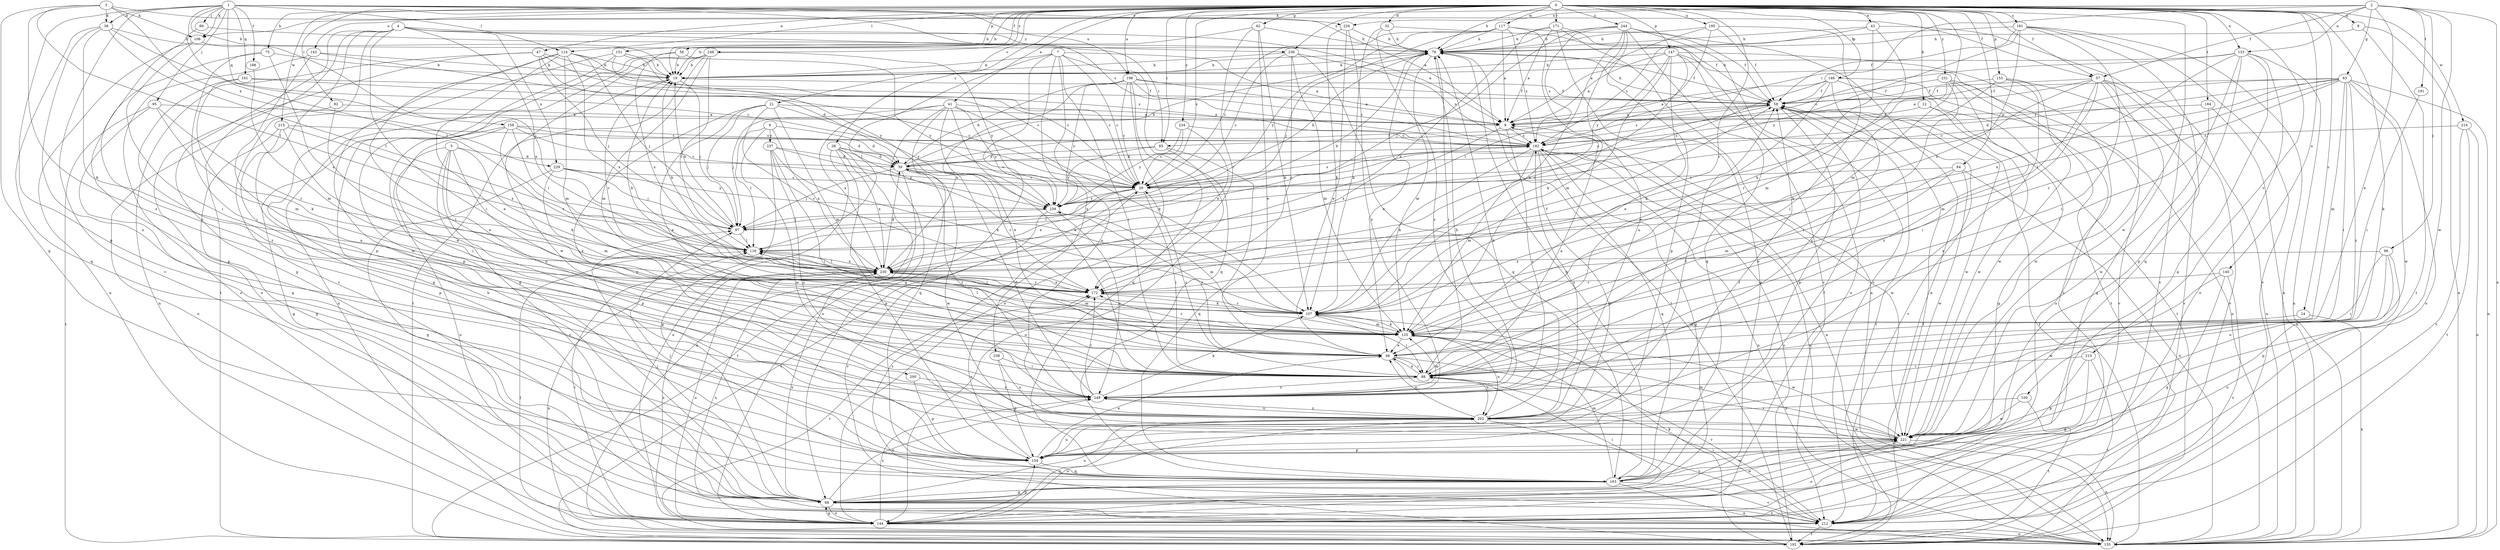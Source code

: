 strict digraph  {
0;
1;
2;
3;
4;
5;
6;
7;
8;
9;
12;
19;
21;
24;
28;
29;
32;
38;
39;
41;
43;
47;
48;
56;
57;
58;
62;
63;
68;
75;
78;
82;
84;
85;
88;
89;
95;
96;
97;
100;
106;
107;
114;
116;
117;
125;
133;
135;
140;
143;
144;
146;
147;
151;
153;
154;
158;
161;
163;
171;
172;
181;
182;
184;
188;
191;
192;
195;
198;
200;
202;
210;
212;
214;
215;
221;
226;
229;
230;
231;
234;
236;
237;
238;
239;
244;
248;
249;
0 -> 8  [label=a];
0 -> 12  [label=b];
0 -> 19  [label=b];
0 -> 21  [label=c];
0 -> 24  [label=c];
0 -> 28  [label=c];
0 -> 29  [label=c];
0 -> 32  [label=d];
0 -> 41  [label=e];
0 -> 43  [label=e];
0 -> 47  [label=e];
0 -> 56  [label=f];
0 -> 57  [label=f];
0 -> 62  [label=g];
0 -> 75  [label=h];
0 -> 78  [label=h];
0 -> 82  [label=i];
0 -> 84  [label=i];
0 -> 85  [label=i];
0 -> 100  [label=k];
0 -> 114  [label=l];
0 -> 117  [label=m];
0 -> 125  [label=m];
0 -> 133  [label=n];
0 -> 140  [label=o];
0 -> 143  [label=o];
0 -> 146  [label=p];
0 -> 147  [label=p];
0 -> 151  [label=p];
0 -> 153  [label=p];
0 -> 171  [label=r];
0 -> 172  [label=r];
0 -> 181  [label=s];
0 -> 184  [label=t];
0 -> 195  [label=u];
0 -> 198  [label=u];
0 -> 210  [label=v];
0 -> 214  [label=w];
0 -> 215  [label=w];
0 -> 221  [label=w];
0 -> 231  [label=y];
0 -> 234  [label=y];
0 -> 236  [label=y];
0 -> 244  [label=z];
0 -> 248  [label=z];
1 -> 9  [label=a];
1 -> 19  [label=b];
1 -> 38  [label=d];
1 -> 89  [label=j];
1 -> 95  [label=j];
1 -> 106  [label=k];
1 -> 114  [label=l];
1 -> 116  [label=l];
1 -> 154  [label=p];
1 -> 158  [label=q];
1 -> 161  [label=q];
1 -> 182  [label=s];
1 -> 188  [label=t];
1 -> 198  [label=u];
1 -> 212  [label=v];
1 -> 226  [label=x];
2 -> 48  [label=e];
2 -> 57  [label=f];
2 -> 63  [label=g];
2 -> 85  [label=i];
2 -> 96  [label=j];
2 -> 106  [label=k];
2 -> 133  [label=n];
2 -> 135  [label=n];
2 -> 191  [label=t];
2 -> 221  [label=w];
2 -> 226  [label=x];
3 -> 38  [label=d];
3 -> 57  [label=f];
3 -> 106  [label=k];
3 -> 116  [label=l];
3 -> 163  [label=q];
3 -> 229  [label=x];
3 -> 249  [label=z];
4 -> 9  [label=a];
4 -> 68  [label=g];
4 -> 85  [label=i];
4 -> 88  [label=i];
4 -> 154  [label=p];
4 -> 192  [label=t];
4 -> 212  [label=v];
4 -> 229  [label=x];
4 -> 230  [label=x];
4 -> 236  [label=y];
5 -> 39  [label=d];
5 -> 107  [label=k];
5 -> 144  [label=o];
5 -> 154  [label=p];
5 -> 200  [label=u];
5 -> 212  [label=v];
5 -> 249  [label=z];
6 -> 39  [label=d];
6 -> 116  [label=l];
6 -> 221  [label=w];
6 -> 230  [label=x];
6 -> 237  [label=y];
7 -> 9  [label=a];
7 -> 19  [label=b];
7 -> 29  [label=c];
7 -> 68  [label=g];
7 -> 88  [label=i];
7 -> 116  [label=l];
7 -> 163  [label=q];
7 -> 202  [label=u];
7 -> 238  [label=y];
8 -> 78  [label=h];
8 -> 135  [label=n];
8 -> 192  [label=t];
9 -> 182  [label=s];
9 -> 230  [label=x];
9 -> 249  [label=z];
12 -> 9  [label=a];
12 -> 68  [label=g];
12 -> 221  [label=w];
19 -> 58  [label=f];
19 -> 78  [label=h];
19 -> 97  [label=j];
19 -> 172  [label=r];
21 -> 9  [label=a];
21 -> 48  [label=e];
21 -> 97  [label=j];
21 -> 125  [label=m];
21 -> 172  [label=r];
21 -> 239  [label=y];
21 -> 249  [label=z];
24 -> 125  [label=m];
24 -> 135  [label=n];
28 -> 29  [label=c];
28 -> 39  [label=d];
28 -> 107  [label=k];
28 -> 135  [label=n];
28 -> 144  [label=o];
28 -> 154  [label=p];
28 -> 230  [label=x];
29 -> 78  [label=h];
29 -> 88  [label=i];
29 -> 116  [label=l];
29 -> 182  [label=s];
29 -> 192  [label=t];
29 -> 230  [label=x];
29 -> 239  [label=y];
32 -> 58  [label=f];
32 -> 78  [label=h];
32 -> 107  [label=k];
32 -> 249  [label=z];
38 -> 29  [label=c];
38 -> 78  [label=h];
38 -> 107  [label=k];
38 -> 116  [label=l];
38 -> 163  [label=q];
38 -> 202  [label=u];
39 -> 29  [label=c];
39 -> 58  [label=f];
39 -> 78  [label=h];
39 -> 97  [label=j];
39 -> 172  [label=r];
39 -> 192  [label=t];
39 -> 221  [label=w];
39 -> 249  [label=z];
41 -> 9  [label=a];
41 -> 48  [label=e];
41 -> 88  [label=i];
41 -> 97  [label=j];
41 -> 107  [label=k];
41 -> 144  [label=o];
41 -> 163  [label=q];
41 -> 230  [label=x];
41 -> 239  [label=y];
43 -> 78  [label=h];
43 -> 107  [label=k];
43 -> 125  [label=m];
43 -> 182  [label=s];
43 -> 212  [label=v];
47 -> 19  [label=b];
47 -> 29  [label=c];
47 -> 39  [label=d];
47 -> 97  [label=j];
47 -> 135  [label=n];
47 -> 144  [label=o];
48 -> 88  [label=i];
48 -> 202  [label=u];
48 -> 212  [label=v];
48 -> 239  [label=y];
56 -> 19  [label=b];
56 -> 135  [label=n];
56 -> 230  [label=x];
56 -> 239  [label=y];
57 -> 9  [label=a];
57 -> 58  [label=f];
57 -> 68  [label=g];
57 -> 88  [label=i];
57 -> 125  [label=m];
57 -> 135  [label=n];
57 -> 172  [label=r];
57 -> 212  [label=v];
57 -> 221  [label=w];
58 -> 9  [label=a];
58 -> 29  [label=c];
58 -> 78  [label=h];
58 -> 154  [label=p];
58 -> 182  [label=s];
58 -> 192  [label=t];
58 -> 212  [label=v];
58 -> 221  [label=w];
62 -> 19  [label=b];
62 -> 48  [label=e];
62 -> 78  [label=h];
62 -> 107  [label=k];
62 -> 172  [label=r];
63 -> 29  [label=c];
63 -> 39  [label=d];
63 -> 58  [label=f];
63 -> 88  [label=i];
63 -> 116  [label=l];
63 -> 125  [label=m];
63 -> 135  [label=n];
63 -> 144  [label=o];
63 -> 172  [label=r];
63 -> 182  [label=s];
63 -> 221  [label=w];
63 -> 249  [label=z];
68 -> 19  [label=b];
68 -> 88  [label=i];
68 -> 97  [label=j];
68 -> 144  [label=o];
68 -> 202  [label=u];
68 -> 212  [label=v];
68 -> 221  [label=w];
68 -> 230  [label=x];
68 -> 249  [label=z];
75 -> 19  [label=b];
75 -> 88  [label=i];
75 -> 154  [label=p];
75 -> 230  [label=x];
78 -> 19  [label=b];
78 -> 48  [label=e];
78 -> 58  [label=f];
78 -> 88  [label=i];
78 -> 125  [label=m];
78 -> 192  [label=t];
82 -> 9  [label=a];
82 -> 48  [label=e];
82 -> 144  [label=o];
84 -> 29  [label=c];
84 -> 48  [label=e];
84 -> 125  [label=m];
84 -> 135  [label=n];
84 -> 221  [label=w];
85 -> 39  [label=d];
85 -> 144  [label=o];
85 -> 163  [label=q];
85 -> 239  [label=y];
88 -> 9  [label=a];
88 -> 29  [label=c];
88 -> 48  [label=e];
88 -> 249  [label=z];
89 -> 78  [label=h];
89 -> 249  [label=z];
95 -> 9  [label=a];
95 -> 107  [label=k];
95 -> 163  [label=q];
95 -> 172  [label=r];
95 -> 192  [label=t];
96 -> 88  [label=i];
96 -> 144  [label=o];
96 -> 154  [label=p];
96 -> 202  [label=u];
96 -> 230  [label=x];
97 -> 19  [label=b];
97 -> 78  [label=h];
97 -> 116  [label=l];
100 -> 192  [label=t];
100 -> 202  [label=u];
100 -> 221  [label=w];
106 -> 88  [label=i];
106 -> 97  [label=j];
106 -> 135  [label=n];
107 -> 58  [label=f];
107 -> 88  [label=i];
107 -> 116  [label=l];
107 -> 125  [label=m];
107 -> 172  [label=r];
114 -> 19  [label=b];
114 -> 48  [label=e];
114 -> 88  [label=i];
114 -> 97  [label=j];
114 -> 125  [label=m];
114 -> 182  [label=s];
114 -> 221  [label=w];
114 -> 230  [label=x];
116 -> 230  [label=x];
117 -> 9  [label=a];
117 -> 29  [label=c];
117 -> 58  [label=f];
117 -> 78  [label=h];
117 -> 97  [label=j];
117 -> 125  [label=m];
117 -> 182  [label=s];
117 -> 239  [label=y];
125 -> 48  [label=e];
125 -> 107  [label=k];
125 -> 116  [label=l];
125 -> 172  [label=r];
125 -> 202  [label=u];
125 -> 221  [label=w];
133 -> 19  [label=b];
133 -> 88  [label=i];
133 -> 135  [label=n];
133 -> 144  [label=o];
133 -> 154  [label=p];
133 -> 163  [label=q];
133 -> 182  [label=s];
133 -> 230  [label=x];
135 -> 9  [label=a];
135 -> 58  [label=f];
135 -> 116  [label=l];
135 -> 172  [label=r];
135 -> 182  [label=s];
140 -> 68  [label=g];
140 -> 172  [label=r];
140 -> 212  [label=v];
140 -> 221  [label=w];
143 -> 19  [label=b];
143 -> 29  [label=c];
143 -> 144  [label=o];
143 -> 202  [label=u];
144 -> 68  [label=g];
144 -> 116  [label=l];
144 -> 135  [label=n];
144 -> 154  [label=p];
144 -> 202  [label=u];
144 -> 230  [label=x];
144 -> 249  [label=z];
146 -> 9  [label=a];
146 -> 29  [label=c];
146 -> 48  [label=e];
146 -> 58  [label=f];
146 -> 192  [label=t];
146 -> 212  [label=v];
146 -> 249  [label=z];
147 -> 9  [label=a];
147 -> 19  [label=b];
147 -> 48  [label=e];
147 -> 107  [label=k];
147 -> 116  [label=l];
147 -> 144  [label=o];
147 -> 172  [label=r];
147 -> 192  [label=t];
147 -> 212  [label=v];
151 -> 19  [label=b];
151 -> 29  [label=c];
151 -> 68  [label=g];
151 -> 154  [label=p];
151 -> 239  [label=y];
153 -> 58  [label=f];
153 -> 107  [label=k];
153 -> 202  [label=u];
153 -> 212  [label=v];
153 -> 221  [label=w];
154 -> 48  [label=e];
154 -> 58  [label=f];
154 -> 163  [label=q];
154 -> 172  [label=r];
154 -> 202  [label=u];
158 -> 29  [label=c];
158 -> 39  [label=d];
158 -> 68  [label=g];
158 -> 88  [label=i];
158 -> 116  [label=l];
158 -> 172  [label=r];
158 -> 182  [label=s];
161 -> 29  [label=c];
161 -> 58  [label=f];
161 -> 125  [label=m];
161 -> 249  [label=z];
163 -> 58  [label=f];
163 -> 68  [label=g];
163 -> 78  [label=h];
163 -> 97  [label=j];
163 -> 125  [label=m];
163 -> 135  [label=n];
163 -> 212  [label=v];
163 -> 221  [label=w];
171 -> 9  [label=a];
171 -> 78  [label=h];
171 -> 135  [label=n];
171 -> 144  [label=o];
171 -> 212  [label=v];
171 -> 230  [label=x];
172 -> 19  [label=b];
172 -> 107  [label=k];
172 -> 230  [label=x];
181 -> 58  [label=f];
181 -> 78  [label=h];
181 -> 88  [label=i];
181 -> 135  [label=n];
181 -> 163  [label=q];
181 -> 212  [label=v];
181 -> 230  [label=x];
181 -> 239  [label=y];
182 -> 39  [label=d];
182 -> 68  [label=g];
182 -> 107  [label=k];
182 -> 125  [label=m];
182 -> 135  [label=n];
182 -> 154  [label=p];
182 -> 163  [label=q];
182 -> 221  [label=w];
184 -> 9  [label=a];
184 -> 135  [label=n];
184 -> 221  [label=w];
188 -> 125  [label=m];
191 -> 88  [label=i];
192 -> 29  [label=c];
192 -> 58  [label=f];
192 -> 107  [label=k];
192 -> 182  [label=s];
195 -> 9  [label=a];
195 -> 58  [label=f];
195 -> 78  [label=h];
195 -> 88  [label=i];
195 -> 239  [label=y];
198 -> 9  [label=a];
198 -> 29  [label=c];
198 -> 39  [label=d];
198 -> 58  [label=f];
198 -> 144  [label=o];
198 -> 163  [label=q];
198 -> 182  [label=s];
198 -> 230  [label=x];
198 -> 239  [label=y];
200 -> 154  [label=p];
200 -> 249  [label=z];
202 -> 48  [label=e];
202 -> 58  [label=f];
202 -> 78  [label=h];
202 -> 144  [label=o];
202 -> 182  [label=s];
202 -> 212  [label=v];
202 -> 221  [label=w];
202 -> 249  [label=z];
210 -> 68  [label=g];
210 -> 88  [label=i];
210 -> 154  [label=p];
210 -> 192  [label=t];
212 -> 88  [label=i];
212 -> 192  [label=t];
212 -> 230  [label=x];
214 -> 135  [label=n];
214 -> 182  [label=s];
214 -> 192  [label=t];
214 -> 212  [label=v];
215 -> 48  [label=e];
215 -> 68  [label=g];
215 -> 154  [label=p];
215 -> 182  [label=s];
215 -> 230  [label=x];
221 -> 88  [label=i];
221 -> 125  [label=m];
221 -> 135  [label=n];
221 -> 144  [label=o];
221 -> 154  [label=p];
226 -> 48  [label=e];
226 -> 78  [label=h];
226 -> 107  [label=k];
226 -> 249  [label=z];
229 -> 29  [label=c];
229 -> 68  [label=g];
229 -> 97  [label=j];
229 -> 125  [label=m];
229 -> 239  [label=y];
230 -> 19  [label=b];
230 -> 39  [label=d];
230 -> 116  [label=l];
230 -> 125  [label=m];
230 -> 135  [label=n];
230 -> 144  [label=o];
230 -> 172  [label=r];
231 -> 58  [label=f];
231 -> 88  [label=i];
231 -> 107  [label=k];
231 -> 135  [label=n];
231 -> 144  [label=o];
231 -> 249  [label=z];
234 -> 29  [label=c];
234 -> 182  [label=s];
234 -> 230  [label=x];
234 -> 239  [label=y];
236 -> 19  [label=b];
236 -> 29  [label=c];
236 -> 125  [label=m];
236 -> 163  [label=q];
236 -> 172  [label=r];
236 -> 182  [label=s];
237 -> 39  [label=d];
237 -> 68  [label=g];
237 -> 88  [label=i];
237 -> 107  [label=k];
237 -> 202  [label=u];
237 -> 239  [label=y];
238 -> 88  [label=i];
238 -> 154  [label=p];
238 -> 202  [label=u];
239 -> 97  [label=j];
239 -> 125  [label=m];
239 -> 212  [label=v];
239 -> 249  [label=z];
244 -> 78  [label=h];
244 -> 97  [label=j];
244 -> 107  [label=k];
244 -> 135  [label=n];
244 -> 154  [label=p];
244 -> 163  [label=q];
244 -> 182  [label=s];
244 -> 202  [label=u];
244 -> 212  [label=v];
248 -> 19  [label=b];
248 -> 68  [label=g];
248 -> 116  [label=l];
248 -> 125  [label=m];
248 -> 192  [label=t];
248 -> 221  [label=w];
248 -> 239  [label=y];
249 -> 39  [label=d];
249 -> 78  [label=h];
249 -> 107  [label=k];
249 -> 125  [label=m];
249 -> 172  [label=r];
249 -> 202  [label=u];
}
